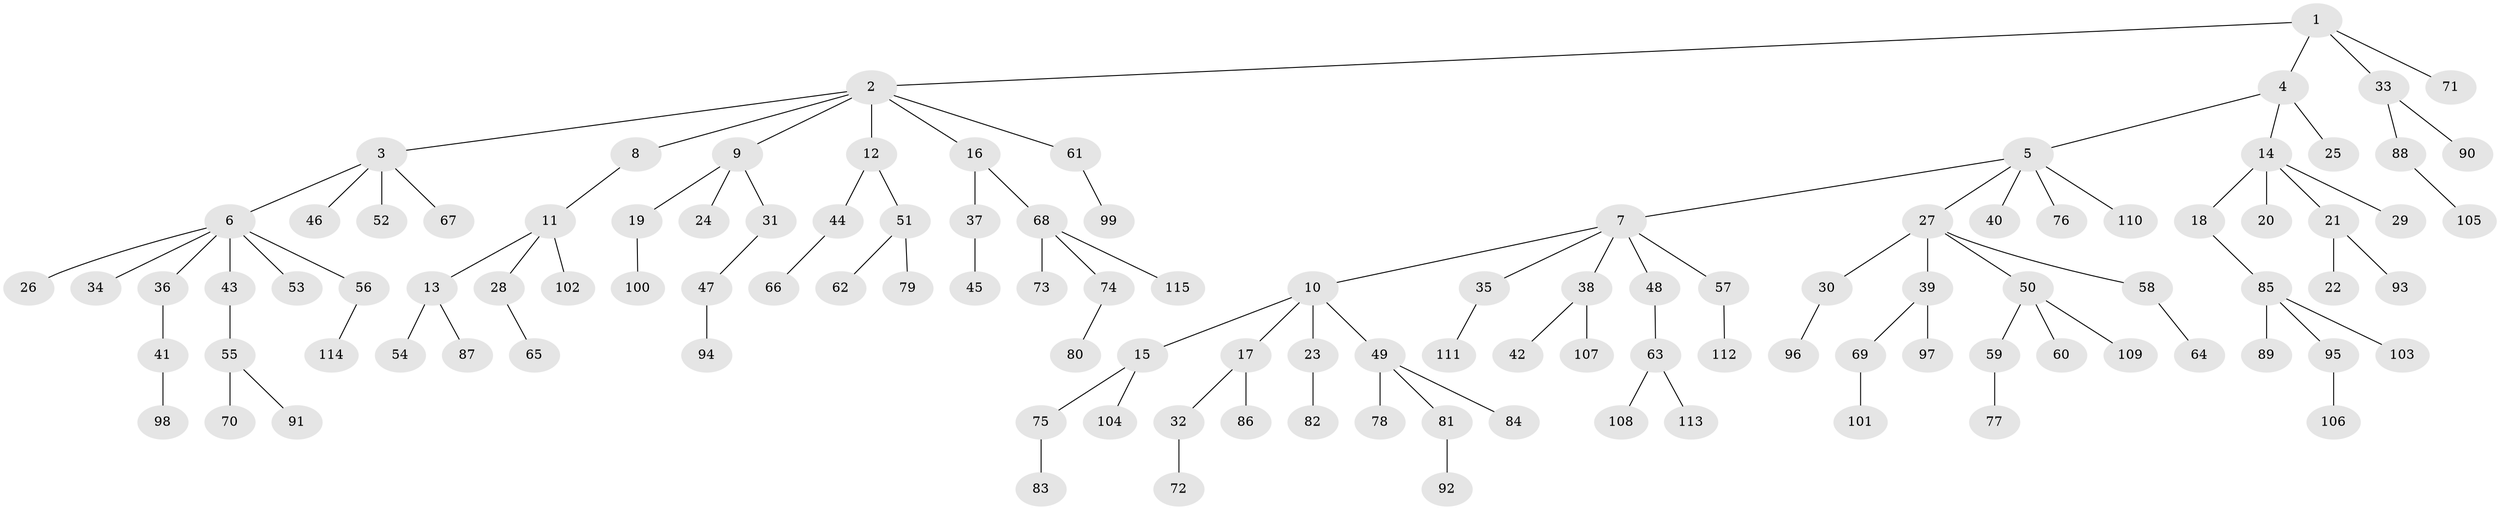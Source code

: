 // Generated by graph-tools (version 1.1) at 2025/26/03/09/25 03:26:32]
// undirected, 115 vertices, 114 edges
graph export_dot {
graph [start="1"]
  node [color=gray90,style=filled];
  1;
  2;
  3;
  4;
  5;
  6;
  7;
  8;
  9;
  10;
  11;
  12;
  13;
  14;
  15;
  16;
  17;
  18;
  19;
  20;
  21;
  22;
  23;
  24;
  25;
  26;
  27;
  28;
  29;
  30;
  31;
  32;
  33;
  34;
  35;
  36;
  37;
  38;
  39;
  40;
  41;
  42;
  43;
  44;
  45;
  46;
  47;
  48;
  49;
  50;
  51;
  52;
  53;
  54;
  55;
  56;
  57;
  58;
  59;
  60;
  61;
  62;
  63;
  64;
  65;
  66;
  67;
  68;
  69;
  70;
  71;
  72;
  73;
  74;
  75;
  76;
  77;
  78;
  79;
  80;
  81;
  82;
  83;
  84;
  85;
  86;
  87;
  88;
  89;
  90;
  91;
  92;
  93;
  94;
  95;
  96;
  97;
  98;
  99;
  100;
  101;
  102;
  103;
  104;
  105;
  106;
  107;
  108;
  109;
  110;
  111;
  112;
  113;
  114;
  115;
  1 -- 2;
  1 -- 4;
  1 -- 33;
  1 -- 71;
  2 -- 3;
  2 -- 8;
  2 -- 9;
  2 -- 12;
  2 -- 16;
  2 -- 61;
  3 -- 6;
  3 -- 46;
  3 -- 52;
  3 -- 67;
  4 -- 5;
  4 -- 14;
  4 -- 25;
  5 -- 7;
  5 -- 27;
  5 -- 40;
  5 -- 76;
  5 -- 110;
  6 -- 26;
  6 -- 34;
  6 -- 36;
  6 -- 43;
  6 -- 53;
  6 -- 56;
  7 -- 10;
  7 -- 35;
  7 -- 38;
  7 -- 48;
  7 -- 57;
  8 -- 11;
  9 -- 19;
  9 -- 24;
  9 -- 31;
  10 -- 15;
  10 -- 17;
  10 -- 23;
  10 -- 49;
  11 -- 13;
  11 -- 28;
  11 -- 102;
  12 -- 44;
  12 -- 51;
  13 -- 54;
  13 -- 87;
  14 -- 18;
  14 -- 20;
  14 -- 21;
  14 -- 29;
  15 -- 75;
  15 -- 104;
  16 -- 37;
  16 -- 68;
  17 -- 32;
  17 -- 86;
  18 -- 85;
  19 -- 100;
  21 -- 22;
  21 -- 93;
  23 -- 82;
  27 -- 30;
  27 -- 39;
  27 -- 50;
  27 -- 58;
  28 -- 65;
  30 -- 96;
  31 -- 47;
  32 -- 72;
  33 -- 88;
  33 -- 90;
  35 -- 111;
  36 -- 41;
  37 -- 45;
  38 -- 42;
  38 -- 107;
  39 -- 69;
  39 -- 97;
  41 -- 98;
  43 -- 55;
  44 -- 66;
  47 -- 94;
  48 -- 63;
  49 -- 78;
  49 -- 81;
  49 -- 84;
  50 -- 59;
  50 -- 60;
  50 -- 109;
  51 -- 62;
  51 -- 79;
  55 -- 70;
  55 -- 91;
  56 -- 114;
  57 -- 112;
  58 -- 64;
  59 -- 77;
  61 -- 99;
  63 -- 108;
  63 -- 113;
  68 -- 73;
  68 -- 74;
  68 -- 115;
  69 -- 101;
  74 -- 80;
  75 -- 83;
  81 -- 92;
  85 -- 89;
  85 -- 95;
  85 -- 103;
  88 -- 105;
  95 -- 106;
}

